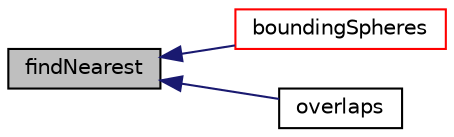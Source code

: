 digraph "findNearest"
{
  bgcolor="transparent";
  edge [fontname="Helvetica",fontsize="10",labelfontname="Helvetica",labelfontsize="10"];
  node [fontname="Helvetica",fontsize="10",shape=record];
  rankdir="LR";
  Node118 [label="findNearest",height=0.2,width=0.4,color="black", fillcolor="grey75", style="filled", fontcolor="black"];
  Node118 -> Node119 [dir="back",color="midnightblue",fontsize="10",style="solid",fontname="Helvetica"];
  Node119 [label="boundingSpheres",height=0.2,width=0.4,color="red",URL="$a26357.html#a4f9baf018af105a4cd6d9c008d4d04ec",tooltip="Get bounding spheres (centre and radius squared), one per element. "];
  Node118 -> Node122 [dir="back",color="midnightblue",fontsize="10",style="solid",fontname="Helvetica"];
  Node122 [label="overlaps",height=0.2,width=0.4,color="black",URL="$a26357.html#a08f2ea4b6bed9e040b0e13009dfcc7b3",tooltip="Does any part of the surface overlap the supplied bound box? "];
}
